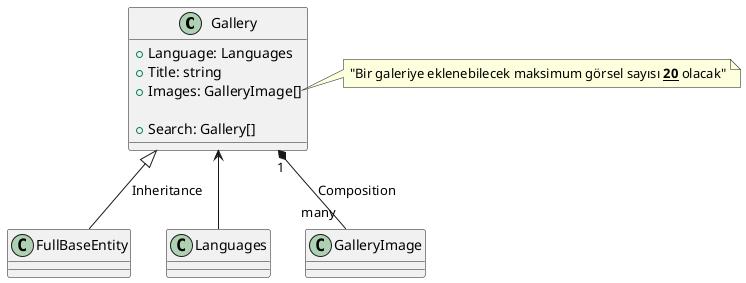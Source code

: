 @startuml Gallery Class Diagram

class Gallery  {
    + Language: Languages
    + Title: string
    + Images: GalleryImage[]

    + Search: Gallery[]
}

note right of Gallery::Images 
"Bir galeriye eklenebilecek maksimum görsel sayısı <b><u>20</u></b> olacak"
end note

Gallery <|-- FullBaseEntity: Inheritance
Gallery <-- Languages 
Gallery "1" *-- "many" GalleryImage: Composition
 
@enduml